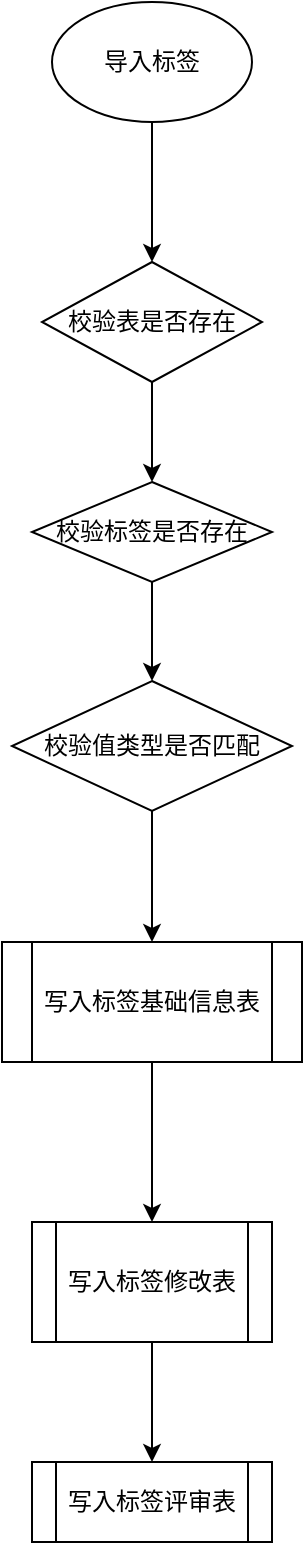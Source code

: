 <mxfile version="24.8.0">
  <diagram name="第 1 页" id="Glv1WMQVIylYb3ymfA4j">
    <mxGraphModel dx="1026" dy="650" grid="1" gridSize="10" guides="1" tooltips="1" connect="1" arrows="1" fold="1" page="1" pageScale="1" pageWidth="827" pageHeight="1169" math="0" shadow="0">
      <root>
        <mxCell id="0" />
        <mxCell id="1" parent="0" />
        <mxCell id="8_4kArAfokRUc3SaRiv0-3" value="" style="edgeStyle=orthogonalEdgeStyle;rounded=0;orthogonalLoop=1;jettySize=auto;html=1;" edge="1" parent="1" source="8_4kArAfokRUc3SaRiv0-1" target="8_4kArAfokRUc3SaRiv0-2">
          <mxGeometry relative="1" as="geometry" />
        </mxCell>
        <mxCell id="8_4kArAfokRUc3SaRiv0-1" value="导入标签" style="ellipse;whiteSpace=wrap;html=1;" vertex="1" parent="1">
          <mxGeometry x="340" y="180" width="100" height="60" as="geometry" />
        </mxCell>
        <mxCell id="8_4kArAfokRUc3SaRiv0-5" value="" style="edgeStyle=orthogonalEdgeStyle;rounded=0;orthogonalLoop=1;jettySize=auto;html=1;" edge="1" parent="1" source="8_4kArAfokRUc3SaRiv0-2" target="8_4kArAfokRUc3SaRiv0-4">
          <mxGeometry relative="1" as="geometry" />
        </mxCell>
        <mxCell id="8_4kArAfokRUc3SaRiv0-2" value="校验表是否存在" style="rhombus;whiteSpace=wrap;html=1;" vertex="1" parent="1">
          <mxGeometry x="335" y="310" width="110" height="60" as="geometry" />
        </mxCell>
        <mxCell id="8_4kArAfokRUc3SaRiv0-7" value="" style="edgeStyle=orthogonalEdgeStyle;rounded=0;orthogonalLoop=1;jettySize=auto;html=1;" edge="1" parent="1" source="8_4kArAfokRUc3SaRiv0-4" target="8_4kArAfokRUc3SaRiv0-6">
          <mxGeometry relative="1" as="geometry" />
        </mxCell>
        <mxCell id="8_4kArAfokRUc3SaRiv0-4" value="校验标签是否存在" style="rhombus;whiteSpace=wrap;html=1;" vertex="1" parent="1">
          <mxGeometry x="330" y="420" width="120" height="50" as="geometry" />
        </mxCell>
        <mxCell id="8_4kArAfokRUc3SaRiv0-9" value="" style="edgeStyle=orthogonalEdgeStyle;rounded=0;orthogonalLoop=1;jettySize=auto;html=1;" edge="1" parent="1" source="8_4kArAfokRUc3SaRiv0-6" target="8_4kArAfokRUc3SaRiv0-8">
          <mxGeometry relative="1" as="geometry" />
        </mxCell>
        <mxCell id="8_4kArAfokRUc3SaRiv0-6" value="校验值类型是否匹配" style="rhombus;whiteSpace=wrap;html=1;" vertex="1" parent="1">
          <mxGeometry x="320" y="519.5" width="140" height="65" as="geometry" />
        </mxCell>
        <mxCell id="8_4kArAfokRUc3SaRiv0-11" value="" style="edgeStyle=orthogonalEdgeStyle;rounded=0;orthogonalLoop=1;jettySize=auto;html=1;" edge="1" parent="1" source="8_4kArAfokRUc3SaRiv0-8" target="8_4kArAfokRUc3SaRiv0-10">
          <mxGeometry relative="1" as="geometry" />
        </mxCell>
        <mxCell id="8_4kArAfokRUc3SaRiv0-8" value="写入标签基础信息表" style="shape=process;whiteSpace=wrap;html=1;backgroundOutline=1;" vertex="1" parent="1">
          <mxGeometry x="315" y="650" width="150" height="60" as="geometry" />
        </mxCell>
        <mxCell id="8_4kArAfokRUc3SaRiv0-13" value="" style="edgeStyle=orthogonalEdgeStyle;rounded=0;orthogonalLoop=1;jettySize=auto;html=1;" edge="1" parent="1" source="8_4kArAfokRUc3SaRiv0-10" target="8_4kArAfokRUc3SaRiv0-12">
          <mxGeometry relative="1" as="geometry" />
        </mxCell>
        <mxCell id="8_4kArAfokRUc3SaRiv0-10" value="写入标签修改表" style="shape=process;whiteSpace=wrap;html=1;backgroundOutline=1;" vertex="1" parent="1">
          <mxGeometry x="330" y="790" width="120" height="60" as="geometry" />
        </mxCell>
        <mxCell id="8_4kArAfokRUc3SaRiv0-12" value="写入标签评审表" style="shape=process;whiteSpace=wrap;html=1;backgroundOutline=1;" vertex="1" parent="1">
          <mxGeometry x="330" y="910" width="120" height="40" as="geometry" />
        </mxCell>
      </root>
    </mxGraphModel>
  </diagram>
</mxfile>
